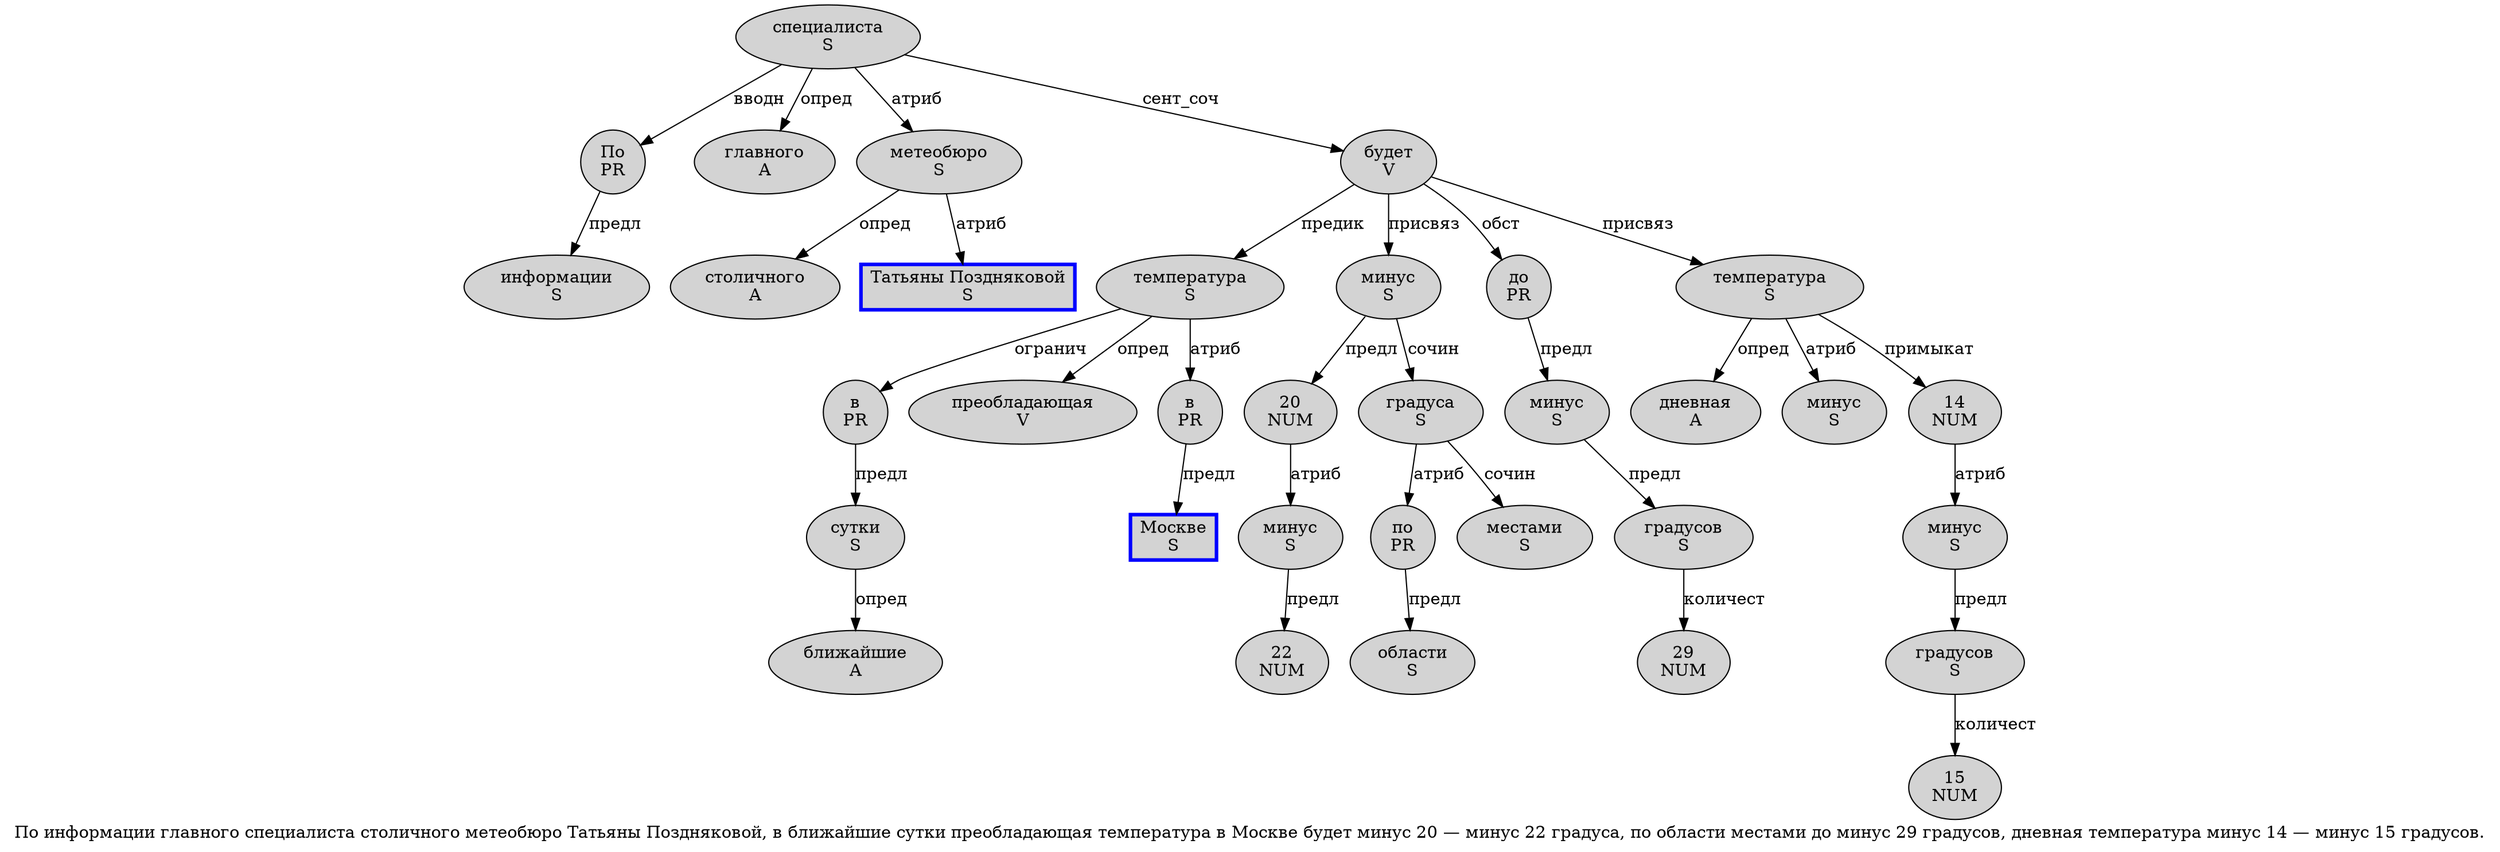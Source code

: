 digraph SENTENCE_678 {
	graph [label="По информации главного специалиста столичного метеобюро Татьяны Поздняковой, в ближайшие сутки преобладающая температура в Москве будет минус 20 — минус 22 градуса, по области местами до минус 29 градусов, дневная температура минус 14 — минус 15 градусов."]
	node [style=filled]
		0 [label="По
PR" color="" fillcolor=lightgray penwidth=1 shape=ellipse]
		1 [label="информации
S" color="" fillcolor=lightgray penwidth=1 shape=ellipse]
		2 [label="главного
A" color="" fillcolor=lightgray penwidth=1 shape=ellipse]
		3 [label="специалиста
S" color="" fillcolor=lightgray penwidth=1 shape=ellipse]
		4 [label="столичного
A" color="" fillcolor=lightgray penwidth=1 shape=ellipse]
		5 [label="метеобюро
S" color="" fillcolor=lightgray penwidth=1 shape=ellipse]
		6 [label="Татьяны Поздняковой
S" color=blue fillcolor=lightgray penwidth=3 shape=box]
		8 [label="в
PR" color="" fillcolor=lightgray penwidth=1 shape=ellipse]
		9 [label="ближайшие
A" color="" fillcolor=lightgray penwidth=1 shape=ellipse]
		10 [label="сутки
S" color="" fillcolor=lightgray penwidth=1 shape=ellipse]
		11 [label="преобладающая
V" color="" fillcolor=lightgray penwidth=1 shape=ellipse]
		12 [label="температура
S" color="" fillcolor=lightgray penwidth=1 shape=ellipse]
		13 [label="в
PR" color="" fillcolor=lightgray penwidth=1 shape=ellipse]
		14 [label="Москве
S" color=blue fillcolor=lightgray penwidth=3 shape=box]
		15 [label="будет
V" color="" fillcolor=lightgray penwidth=1 shape=ellipse]
		16 [label="минус
S" color="" fillcolor=lightgray penwidth=1 shape=ellipse]
		17 [label="20
NUM" color="" fillcolor=lightgray penwidth=1 shape=ellipse]
		19 [label="минус
S" color="" fillcolor=lightgray penwidth=1 shape=ellipse]
		20 [label="22
NUM" color="" fillcolor=lightgray penwidth=1 shape=ellipse]
		21 [label="градуса
S" color="" fillcolor=lightgray penwidth=1 shape=ellipse]
		23 [label="по
PR" color="" fillcolor=lightgray penwidth=1 shape=ellipse]
		24 [label="области
S" color="" fillcolor=lightgray penwidth=1 shape=ellipse]
		25 [label="местами
S" color="" fillcolor=lightgray penwidth=1 shape=ellipse]
		26 [label="до
PR" color="" fillcolor=lightgray penwidth=1 shape=ellipse]
		27 [label="минус
S" color="" fillcolor=lightgray penwidth=1 shape=ellipse]
		28 [label="29
NUM" color="" fillcolor=lightgray penwidth=1 shape=ellipse]
		29 [label="градусов
S" color="" fillcolor=lightgray penwidth=1 shape=ellipse]
		31 [label="дневная
A" color="" fillcolor=lightgray penwidth=1 shape=ellipse]
		32 [label="температура
S" color="" fillcolor=lightgray penwidth=1 shape=ellipse]
		33 [label="минус
S" color="" fillcolor=lightgray penwidth=1 shape=ellipse]
		34 [label="14
NUM" color="" fillcolor=lightgray penwidth=1 shape=ellipse]
		36 [label="минус
S" color="" fillcolor=lightgray penwidth=1 shape=ellipse]
		37 [label="15
NUM" color="" fillcolor=lightgray penwidth=1 shape=ellipse]
		38 [label="градусов
S" color="" fillcolor=lightgray penwidth=1 shape=ellipse]
			23 -> 24 [label="предл"]
			17 -> 19 [label="атриб"]
			21 -> 23 [label="атриб"]
			21 -> 25 [label="сочин"]
			29 -> 28 [label="количест"]
			15 -> 12 [label="предик"]
			15 -> 16 [label="присвяз"]
			15 -> 26 [label="обст"]
			15 -> 32 [label="присвяз"]
			5 -> 4 [label="опред"]
			5 -> 6 [label="атриб"]
			16 -> 17 [label="предл"]
			16 -> 21 [label="сочин"]
			13 -> 14 [label="предл"]
			12 -> 8 [label="огранич"]
			12 -> 11 [label="опред"]
			12 -> 13 [label="атриб"]
			3 -> 0 [label="вводн"]
			3 -> 2 [label="опред"]
			3 -> 5 [label="атриб"]
			3 -> 15 [label="сент_соч"]
			32 -> 31 [label="опред"]
			32 -> 33 [label="атриб"]
			32 -> 34 [label="примыкат"]
			0 -> 1 [label="предл"]
			19 -> 20 [label="предл"]
			38 -> 37 [label="количест"]
			27 -> 29 [label="предл"]
			36 -> 38 [label="предл"]
			34 -> 36 [label="атриб"]
			26 -> 27 [label="предл"]
			8 -> 10 [label="предл"]
			10 -> 9 [label="опред"]
}